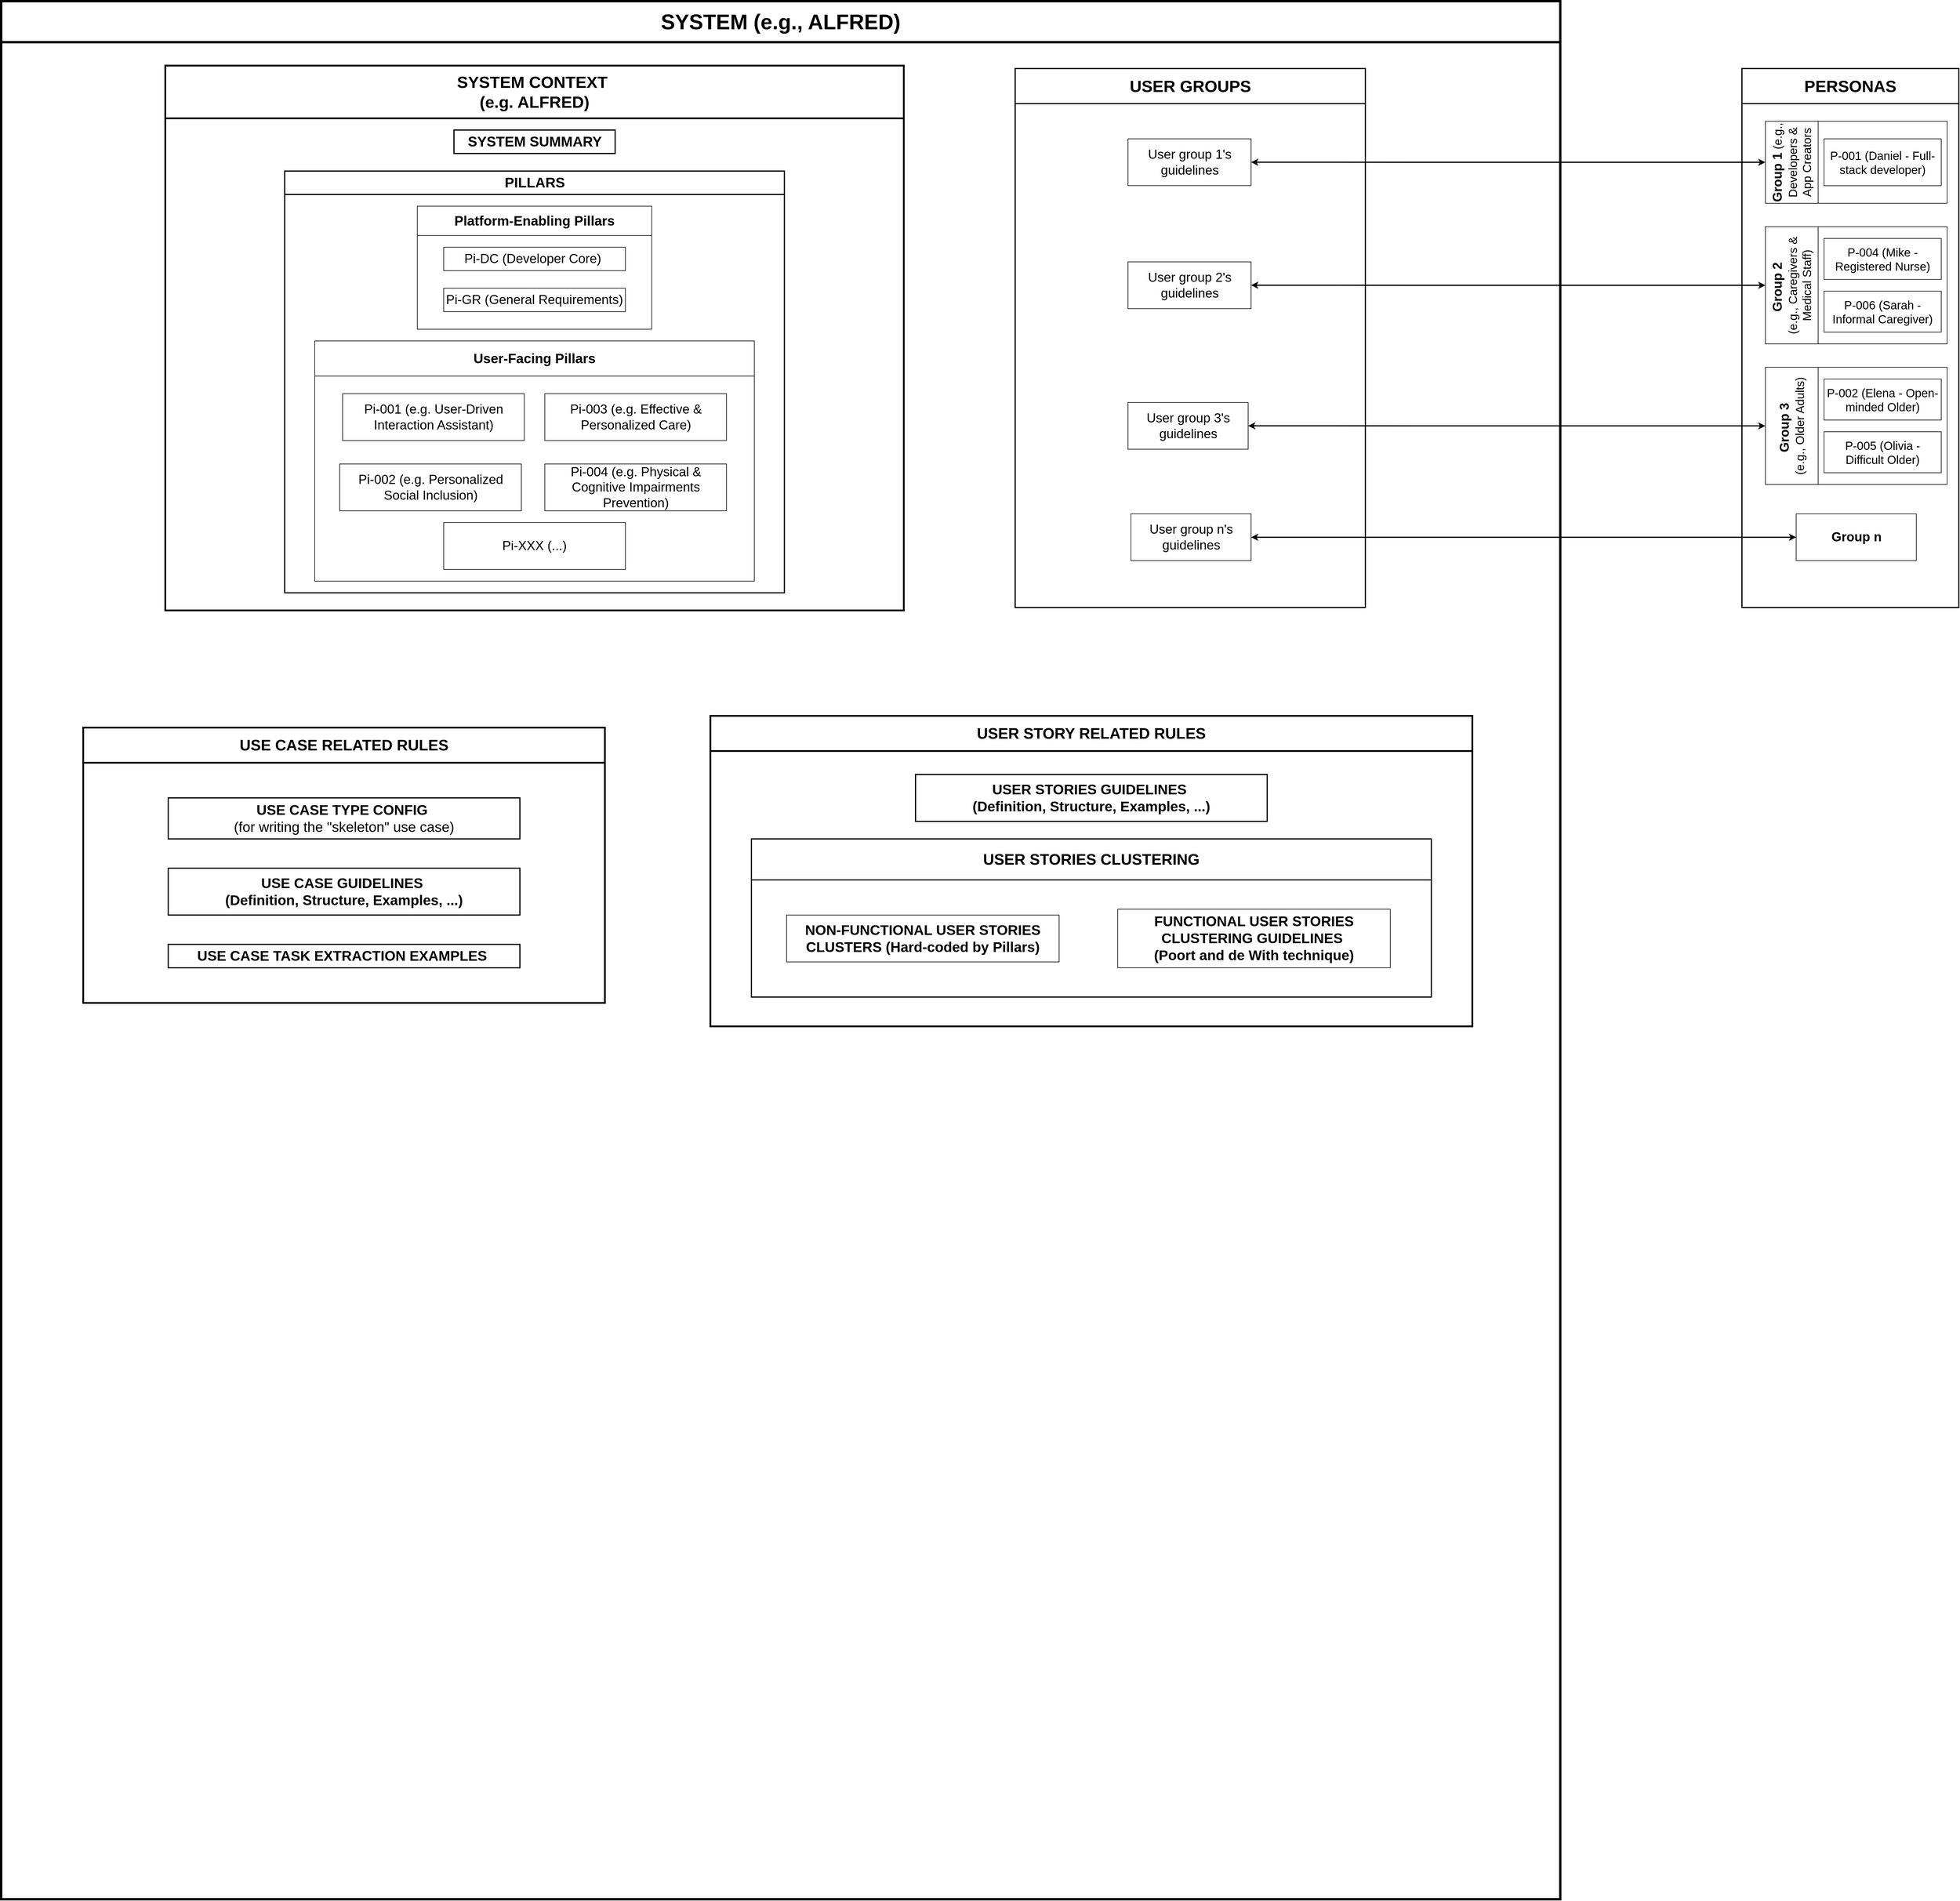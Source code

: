 <mxfile version="27.0.6">
  <diagram name="Page-1" id="txVllhG5hsH8_QfSyXP9">
    <mxGraphModel dx="2316" dy="1351" grid="1" gridSize="10" guides="1" tooltips="1" connect="1" arrows="1" fold="1" page="1" pageScale="1" pageWidth="850" pageHeight="1100" math="0" shadow="0">
      <root>
        <mxCell id="0" />
        <mxCell id="1" parent="0" />
        <mxCell id="pZ1IbM_3SG-5B5uzW5HU-1" value="&lt;font style=&quot;font-size: 36px;&quot;&gt;SYSTEM (e.g., ALFRED)&lt;/font&gt;" style="swimlane;whiteSpace=wrap;html=1;startSize=70;strokeWidth=4;" vertex="1" parent="1">
          <mxGeometry x="420" y="290" width="2660" height="3240" as="geometry" />
        </mxCell>
        <mxCell id="pZ1IbM_3SG-5B5uzW5HU-2" value="&lt;font style=&quot;font-size: 28px;&quot;&gt;USER GROUPS&lt;/font&gt;" style="swimlane;whiteSpace=wrap;html=1;startSize=60;strokeWidth=2;" vertex="1" parent="pZ1IbM_3SG-5B5uzW5HU-1">
          <mxGeometry x="1730" y="115" width="597.5" height="920" as="geometry" />
        </mxCell>
        <mxCell id="pZ1IbM_3SG-5B5uzW5HU-3" value="&lt;font style=&quot;font-size: 22px;&quot;&gt;User group 1&#39;s guidelines&lt;/font&gt;" style="rounded=0;whiteSpace=wrap;html=1;" vertex="1" parent="pZ1IbM_3SG-5B5uzW5HU-2">
          <mxGeometry x="192.5" y="120" width="210" height="79.81" as="geometry" />
        </mxCell>
        <mxCell id="pZ1IbM_3SG-5B5uzW5HU-4" value="&lt;font style=&quot;font-size: 22px;&quot;&gt;User group 2&#39;s guidelines&lt;/font&gt;" style="rounded=0;whiteSpace=wrap;html=1;" vertex="1" parent="pZ1IbM_3SG-5B5uzW5HU-2">
          <mxGeometry x="192.5" y="330.01" width="210" height="79.81" as="geometry" />
        </mxCell>
        <mxCell id="pZ1IbM_3SG-5B5uzW5HU-5" value="&lt;font style=&quot;font-size: 22px;&quot;&gt;&lt;font style=&quot;&quot;&gt;User group 3&lt;/font&gt;&lt;span style=&quot;background-color: transparent; color: light-dark(rgb(0, 0, 0), rgb(255, 255, 255));&quot;&gt;&#39;s guidelines&lt;/span&gt;&lt;/font&gt;" style="rounded=0;whiteSpace=wrap;html=1;" vertex="1" parent="pZ1IbM_3SG-5B5uzW5HU-2">
          <mxGeometry x="192.5" y="570.01" width="205" height="79.81" as="geometry" />
        </mxCell>
        <mxCell id="pZ1IbM_3SG-5B5uzW5HU-6" value="&lt;font style=&quot;font-size: 22px;&quot;&gt;&lt;font style=&quot;&quot;&gt;User group n&lt;/font&gt;&lt;span style=&quot;background-color: transparent; color: light-dark(rgb(0, 0, 0), rgb(255, 255, 255));&quot;&gt;&#39;s guidelines&lt;/span&gt;&lt;/font&gt;" style="rounded=0;whiteSpace=wrap;html=1;" vertex="1" parent="pZ1IbM_3SG-5B5uzW5HU-2">
          <mxGeometry x="197.5" y="760.19" width="205" height="79.81" as="geometry" />
        </mxCell>
        <mxCell id="pZ1IbM_3SG-5B5uzW5HU-7" value="&lt;font style=&quot;font-size: 28px;&quot;&gt;SYSTEM CONTEXT&amp;nbsp;&lt;/font&gt;&lt;div&gt;&lt;font style=&quot;font-size: 28px;&quot;&gt;(e.g. ALFRED)&lt;/font&gt;&lt;/div&gt;" style="swimlane;whiteSpace=wrap;html=1;strokeWidth=3;startSize=90;" vertex="1" parent="pZ1IbM_3SG-5B5uzW5HU-1">
          <mxGeometry x="280" y="110" width="1260" height="930" as="geometry" />
        </mxCell>
        <mxCell id="pZ1IbM_3SG-5B5uzW5HU-8" value="&lt;b&gt;&lt;font style=&quot;font-size: 24px;&quot;&gt;SYSTEM SUMMARY&lt;/font&gt;&lt;/b&gt;" style="rounded=0;whiteSpace=wrap;html=1;strokeWidth=2;" vertex="1" parent="pZ1IbM_3SG-5B5uzW5HU-7">
          <mxGeometry x="492.5" y="110" width="275" height="40" as="geometry" />
        </mxCell>
        <mxCell id="pZ1IbM_3SG-5B5uzW5HU-9" value="&lt;font style=&quot;font-size: 24px;&quot;&gt;PILLARS&lt;/font&gt;" style="swimlane;whiteSpace=wrap;html=1;startSize=40;strokeWidth=2;" vertex="1" parent="pZ1IbM_3SG-5B5uzW5HU-7">
          <mxGeometry x="203.75" y="180" width="852.5" height="720" as="geometry" />
        </mxCell>
        <mxCell id="pZ1IbM_3SG-5B5uzW5HU-10" value="&lt;font style=&quot;font-size: 23px;&quot;&gt;Platform-Enabling Pillars&lt;/font&gt;" style="swimlane;whiteSpace=wrap;html=1;startSize=50;" vertex="1" parent="pZ1IbM_3SG-5B5uzW5HU-9">
          <mxGeometry x="226.25" y="60" width="400" height="210" as="geometry" />
        </mxCell>
        <mxCell id="pZ1IbM_3SG-5B5uzW5HU-11" value="&lt;font style=&quot;font-size: 22px;&quot;&gt;Pi-DC (Developer Core)&amp;nbsp;&lt;/font&gt;" style="rounded=0;whiteSpace=wrap;html=1;" vertex="1" parent="pZ1IbM_3SG-5B5uzW5HU-10">
          <mxGeometry x="45" y="70" width="310" height="40" as="geometry" />
        </mxCell>
        <mxCell id="pZ1IbM_3SG-5B5uzW5HU-12" value="&lt;font style=&quot;font-size: 22px;&quot;&gt;Pi-GR (General Requirements)&lt;/font&gt;" style="rounded=0;whiteSpace=wrap;html=1;" vertex="1" parent="pZ1IbM_3SG-5B5uzW5HU-10">
          <mxGeometry x="45" y="140" width="310" height="40" as="geometry" />
        </mxCell>
        <mxCell id="pZ1IbM_3SG-5B5uzW5HU-13" value="&lt;font style=&quot;font-size: 23px;&quot;&gt;User-Facing Pillars&lt;/font&gt;" style="swimlane;whiteSpace=wrap;html=1;startSize=60;" vertex="1" parent="pZ1IbM_3SG-5B5uzW5HU-9">
          <mxGeometry x="51.25" y="290" width="750" height="410" as="geometry" />
        </mxCell>
        <mxCell id="pZ1IbM_3SG-5B5uzW5HU-14" value="&lt;font style=&quot;font-size: 22px;&quot;&gt;Pi-001 (e.g.&amp;nbsp;User-Driven Interaction Assistant)&lt;/font&gt;" style="rounded=0;whiteSpace=wrap;html=1;" vertex="1" parent="pZ1IbM_3SG-5B5uzW5HU-13">
          <mxGeometry x="47.5" y="90" width="310" height="80" as="geometry" />
        </mxCell>
        <mxCell id="pZ1IbM_3SG-5B5uzW5HU-15" value="&lt;font style=&quot;font-size: 22px;&quot;&gt;Pi-003 (e.g. Effective &amp;amp; Personalized Care)&lt;/font&gt;" style="rounded=0;whiteSpace=wrap;html=1;" vertex="1" parent="pZ1IbM_3SG-5B5uzW5HU-13">
          <mxGeometry x="392.5" y="90" width="310" height="80" as="geometry" />
        </mxCell>
        <mxCell id="pZ1IbM_3SG-5B5uzW5HU-16" value="&lt;font style=&quot;font-size: 22px;&quot;&gt;Pi-002 (e.g. Personalized Social Inclusion)&lt;/font&gt;" style="rounded=0;whiteSpace=wrap;html=1;" vertex="1" parent="pZ1IbM_3SG-5B5uzW5HU-13">
          <mxGeometry x="42.5" y="210" width="310" height="80" as="geometry" />
        </mxCell>
        <mxCell id="pZ1IbM_3SG-5B5uzW5HU-17" value="&lt;font style=&quot;font-size: 22px;&quot;&gt;Pi-004 (e.g. Physical &amp;amp; Cognitive Impairments Prevention)&lt;/font&gt;" style="rounded=0;whiteSpace=wrap;html=1;" vertex="1" parent="pZ1IbM_3SG-5B5uzW5HU-13">
          <mxGeometry x="392.5" y="210" width="310" height="80" as="geometry" />
        </mxCell>
        <mxCell id="pZ1IbM_3SG-5B5uzW5HU-18" value="&lt;font style=&quot;font-size: 22px;&quot;&gt;Pi-XXX (...)&lt;/font&gt;" style="rounded=0;whiteSpace=wrap;html=1;" vertex="1" parent="pZ1IbM_3SG-5B5uzW5HU-13">
          <mxGeometry x="220" y="310" width="310" height="80" as="geometry" />
        </mxCell>
        <mxCell id="pZ1IbM_3SG-5B5uzW5HU-19" style="edgeStyle=orthogonalEdgeStyle;rounded=0;orthogonalLoop=1;jettySize=auto;html=1;exitX=1;exitY=0.5;exitDx=0;exitDy=0;entryX=0;entryY=0.5;entryDx=0;entryDy=0;strokeWidth=2;startArrow=classic;startFill=1;" edge="1" parent="pZ1IbM_3SG-5B5uzW5HU-1" source="pZ1IbM_3SG-5B5uzW5HU-6" target="pZ1IbM_3SG-5B5uzW5HU-29">
          <mxGeometry relative="1" as="geometry" />
        </mxCell>
        <mxCell id="pZ1IbM_3SG-5B5uzW5HU-20" value="&lt;font style=&quot;font-size: 28px;&quot;&gt;PERSONAS&lt;/font&gt;" style="swimlane;whiteSpace=wrap;html=1;startSize=60;strokeWidth=2;" vertex="1" parent="pZ1IbM_3SG-5B5uzW5HU-1">
          <mxGeometry x="2970" y="115" width="370" height="920" as="geometry" />
        </mxCell>
        <mxCell id="pZ1IbM_3SG-5B5uzW5HU-21" value="&lt;font style=&quot;font-size: 22px;&quot;&gt;Group 1&lt;/font&gt;&lt;font style=&quot;font-size: 20px;&quot;&gt; &lt;span style=&quot;font-weight: normal;&quot;&gt;(e.g., Developers &amp;amp; App Creators&lt;/span&gt;&lt;/font&gt;" style="swimlane;horizontal=0;whiteSpace=wrap;html=1;startSize=90;" vertex="1" parent="pZ1IbM_3SG-5B5uzW5HU-20">
          <mxGeometry x="40" y="90" width="310" height="140" as="geometry" />
        </mxCell>
        <mxCell id="pZ1IbM_3SG-5B5uzW5HU-22" value="&lt;font style=&quot;font-size: 20px;&quot;&gt;P-001 (Daniel - Full-stack developer)&lt;/font&gt;" style="rounded=0;whiteSpace=wrap;html=1;" vertex="1" parent="pZ1IbM_3SG-5B5uzW5HU-21">
          <mxGeometry x="100" y="30" width="200" height="80" as="geometry" />
        </mxCell>
        <mxCell id="pZ1IbM_3SG-5B5uzW5HU-23" value="&lt;font style=&quot;font-size: 22px;&quot;&gt;Group 2&lt;/font&gt;&lt;font style=&quot;font-size: 20px;&quot;&gt;&amp;nbsp;&lt;/font&gt;&lt;div&gt;&lt;font style=&quot;font-size: 20px;&quot;&gt;&lt;span style=&quot;font-weight: normal;&quot;&gt;(e.g., Caregivers &amp;amp; Medical Staff)&lt;/span&gt;&lt;/font&gt;&lt;/div&gt;" style="swimlane;horizontal=0;whiteSpace=wrap;html=1;startSize=90;" vertex="1" parent="pZ1IbM_3SG-5B5uzW5HU-20">
          <mxGeometry x="40" y="270" width="310" height="200" as="geometry" />
        </mxCell>
        <mxCell id="pZ1IbM_3SG-5B5uzW5HU-24" value="&lt;font style=&quot;font-size: 20px;&quot;&gt;P-004 (Mike - Registered Nurse)&lt;/font&gt;" style="rounded=0;whiteSpace=wrap;html=1;" vertex="1" parent="pZ1IbM_3SG-5B5uzW5HU-23">
          <mxGeometry x="100" y="20" width="200" height="70" as="geometry" />
        </mxCell>
        <mxCell id="pZ1IbM_3SG-5B5uzW5HU-25" value="&lt;font style=&quot;font-size: 20px;&quot;&gt;P-006 (Sarah - Informal Caregiver)&lt;/font&gt;" style="rounded=0;whiteSpace=wrap;html=1;" vertex="1" parent="pZ1IbM_3SG-5B5uzW5HU-23">
          <mxGeometry x="100" y="110" width="200" height="70" as="geometry" />
        </mxCell>
        <mxCell id="pZ1IbM_3SG-5B5uzW5HU-26" value="&lt;font style=&quot;font-size: 22px;&quot;&gt;Group 3&lt;/font&gt;&lt;font style=&quot;font-size: 20px;&quot;&gt;&amp;nbsp;&lt;/font&gt;&lt;div&gt;&lt;font style=&quot;font-size: 20px;&quot;&gt;&lt;span style=&quot;font-weight: normal;&quot;&gt;(e.g., Older Adults)&lt;/span&gt;&lt;/font&gt;&lt;/div&gt;" style="swimlane;horizontal=0;whiteSpace=wrap;html=1;startSize=90;" vertex="1" parent="pZ1IbM_3SG-5B5uzW5HU-20">
          <mxGeometry x="40" y="510" width="310" height="200" as="geometry" />
        </mxCell>
        <mxCell id="pZ1IbM_3SG-5B5uzW5HU-27" value="&lt;font style=&quot;font-size: 20px;&quot;&gt;P-002 (Elena - Open-minded Older)&lt;/font&gt;" style="rounded=0;whiteSpace=wrap;html=1;" vertex="1" parent="pZ1IbM_3SG-5B5uzW5HU-26">
          <mxGeometry x="100" y="20" width="200" height="70" as="geometry" />
        </mxCell>
        <mxCell id="pZ1IbM_3SG-5B5uzW5HU-28" value="&lt;font style=&quot;font-size: 20px;&quot;&gt;P-005 (Olivia - Difficult Older)&lt;/font&gt;" style="rounded=0;whiteSpace=wrap;html=1;" vertex="1" parent="pZ1IbM_3SG-5B5uzW5HU-26">
          <mxGeometry x="100" y="110" width="200" height="70" as="geometry" />
        </mxCell>
        <mxCell id="pZ1IbM_3SG-5B5uzW5HU-29" value="&lt;span style=&quot;font-size: 22px;&quot;&gt;&lt;b&gt;Group n&lt;/b&gt;&lt;/span&gt;" style="rounded=0;whiteSpace=wrap;html=1;" vertex="1" parent="pZ1IbM_3SG-5B5uzW5HU-20">
          <mxGeometry x="92.5" y="760.19" width="205" height="79.81" as="geometry" />
        </mxCell>
        <mxCell id="pZ1IbM_3SG-5B5uzW5HU-30" style="edgeStyle=orthogonalEdgeStyle;rounded=0;orthogonalLoop=1;jettySize=auto;html=1;exitX=0;exitY=0.5;exitDx=0;exitDy=0;entryX=1;entryY=0.5;entryDx=0;entryDy=0;strokeWidth=2;startArrow=classic;startFill=1;" edge="1" parent="pZ1IbM_3SG-5B5uzW5HU-1" source="pZ1IbM_3SG-5B5uzW5HU-21" target="pZ1IbM_3SG-5B5uzW5HU-3">
          <mxGeometry relative="1" as="geometry">
            <mxPoint x="2780" y="255" as="targetPoint" />
          </mxGeometry>
        </mxCell>
        <mxCell id="pZ1IbM_3SG-5B5uzW5HU-31" style="edgeStyle=orthogonalEdgeStyle;rounded=0;orthogonalLoop=1;jettySize=auto;html=1;exitX=0;exitY=0.5;exitDx=0;exitDy=0;strokeWidth=2;startArrow=classic;startFill=1;" edge="1" parent="pZ1IbM_3SG-5B5uzW5HU-1" source="pZ1IbM_3SG-5B5uzW5HU-23" target="pZ1IbM_3SG-5B5uzW5HU-4">
          <mxGeometry relative="1" as="geometry">
            <mxPoint x="2790" y="455.385" as="targetPoint" />
          </mxGeometry>
        </mxCell>
        <mxCell id="pZ1IbM_3SG-5B5uzW5HU-32" style="edgeStyle=orthogonalEdgeStyle;rounded=0;orthogonalLoop=1;jettySize=auto;html=1;exitX=0;exitY=0.5;exitDx=0;exitDy=0;strokeWidth=2;startArrow=classic;startFill=1;" edge="1" parent="pZ1IbM_3SG-5B5uzW5HU-1" source="pZ1IbM_3SG-5B5uzW5HU-26" target="pZ1IbM_3SG-5B5uzW5HU-5">
          <mxGeometry relative="1" as="geometry" />
        </mxCell>
        <mxCell id="pZ1IbM_3SG-5B5uzW5HU-33" value="&lt;font style=&quot;font-size: 26px;&quot;&gt;USE CASE RELATED RULES&lt;/font&gt;" style="swimlane;whiteSpace=wrap;html=1;startSize=60;strokeWidth=3;" vertex="1" parent="pZ1IbM_3SG-5B5uzW5HU-1">
          <mxGeometry x="140" y="1240" width="890" height="470" as="geometry" />
        </mxCell>
        <mxCell id="pZ1IbM_3SG-5B5uzW5HU-34" value="&lt;b&gt;&lt;font style=&quot;font-size: 24px;&quot;&gt;USE CASE GUIDELINES&amp;nbsp;&lt;/font&gt;&lt;/b&gt;&lt;div&gt;&lt;b&gt;&lt;font style=&quot;font-size: 24px;&quot;&gt;(Definition, Structure, Examples, ...)&lt;/font&gt;&lt;/b&gt;&lt;/div&gt;" style="rounded=0;whiteSpace=wrap;html=1;strokeWidth=2;" vertex="1" parent="pZ1IbM_3SG-5B5uzW5HU-33">
          <mxGeometry x="145" y="240" width="600" height="80" as="geometry" />
        </mxCell>
        <mxCell id="pZ1IbM_3SG-5B5uzW5HU-35" value="&lt;b&gt;&lt;font style=&quot;font-size: 24px;&quot;&gt;USE CASE TASK EXTRACTION EXAMPLES&amp;nbsp;&lt;/font&gt;&lt;/b&gt;" style="rounded=0;whiteSpace=wrap;html=1;strokeWidth=2;" vertex="1" parent="pZ1IbM_3SG-5B5uzW5HU-33">
          <mxGeometry x="145" y="370" width="600" height="40" as="geometry" />
        </mxCell>
        <mxCell id="pZ1IbM_3SG-5B5uzW5HU-36" value="&lt;font style=&quot;font-size: 24px;&quot;&gt;&lt;b&gt;USE CASE TYPE CONFIG&amp;nbsp;&lt;/b&gt;&lt;/font&gt;&lt;div&gt;&lt;font style=&quot;font-size: 24px;&quot;&gt;(for writing the &quot;skeleton&quot; use case)&lt;/font&gt;&lt;/div&gt;" style="rounded=0;whiteSpace=wrap;html=1;strokeWidth=2;" vertex="1" parent="pZ1IbM_3SG-5B5uzW5HU-33">
          <mxGeometry x="145" y="120" width="600" height="70" as="geometry" />
        </mxCell>
        <mxCell id="pZ1IbM_3SG-5B5uzW5HU-37" value="&lt;font style=&quot;font-size: 26px;&quot;&gt;USER STORY RELATED RULES&lt;/font&gt;" style="swimlane;whiteSpace=wrap;html=1;startSize=60;strokeWidth=3;" vertex="1" parent="pZ1IbM_3SG-5B5uzW5HU-1">
          <mxGeometry x="1210" y="1220" width="1300" height="530" as="geometry" />
        </mxCell>
        <mxCell id="pZ1IbM_3SG-5B5uzW5HU-38" value="&lt;b&gt;&lt;font style=&quot;font-size: 24px;&quot;&gt;USER STORIES GUIDELINES&amp;nbsp;&lt;/font&gt;&lt;/b&gt;&lt;div&gt;&lt;b&gt;&lt;font style=&quot;font-size: 24px;&quot;&gt;(Definition, Structure, Examples, ...)&lt;/font&gt;&lt;/b&gt;&lt;/div&gt;" style="rounded=0;whiteSpace=wrap;html=1;strokeWidth=2;" vertex="1" parent="pZ1IbM_3SG-5B5uzW5HU-37">
          <mxGeometry x="350" y="100" width="600" height="80" as="geometry" />
        </mxCell>
        <mxCell id="pZ1IbM_3SG-5B5uzW5HU-39" value="&lt;span style=&quot;font-size: 26px;&quot;&gt;USER STORIES CLUSTERING&lt;/span&gt;" style="swimlane;whiteSpace=wrap;html=1;startSize=70;strokeWidth=2;" vertex="1" parent="pZ1IbM_3SG-5B5uzW5HU-37">
          <mxGeometry x="70" y="210" width="1160" height="270" as="geometry" />
        </mxCell>
        <mxCell id="pZ1IbM_3SG-5B5uzW5HU-40" value="&lt;b style=&quot;&quot;&gt;&lt;font style=&quot;font-size: 24px;&quot;&gt;NON-FUNCTIONAL USER STORIES CLUSTERS (Hard-coded by Pillars)&lt;/font&gt;&lt;/b&gt;" style="rounded=0;whiteSpace=wrap;html=1;strokeWidth=1;" vertex="1" parent="pZ1IbM_3SG-5B5uzW5HU-39">
          <mxGeometry x="60" y="130" width="465" height="80" as="geometry" />
        </mxCell>
        <mxCell id="pZ1IbM_3SG-5B5uzW5HU-41" value="&lt;b style=&quot;&quot;&gt;&lt;font style=&quot;font-size: 24px;&quot;&gt;FUNCTIONAL USER STORIES CLUSTERING GUIDELINES&amp;nbsp;&lt;/font&gt;&lt;/b&gt;&lt;div&gt;&lt;b style=&quot;&quot;&gt;&lt;font style=&quot;font-size: 24px;&quot;&gt;(Poort and de With technique)&lt;/font&gt;&lt;/b&gt;&lt;/div&gt;" style="rounded=0;whiteSpace=wrap;html=1;strokeWidth=1;" vertex="1" parent="pZ1IbM_3SG-5B5uzW5HU-39">
          <mxGeometry x="625" y="120" width="465" height="100" as="geometry" />
        </mxCell>
      </root>
    </mxGraphModel>
  </diagram>
</mxfile>

